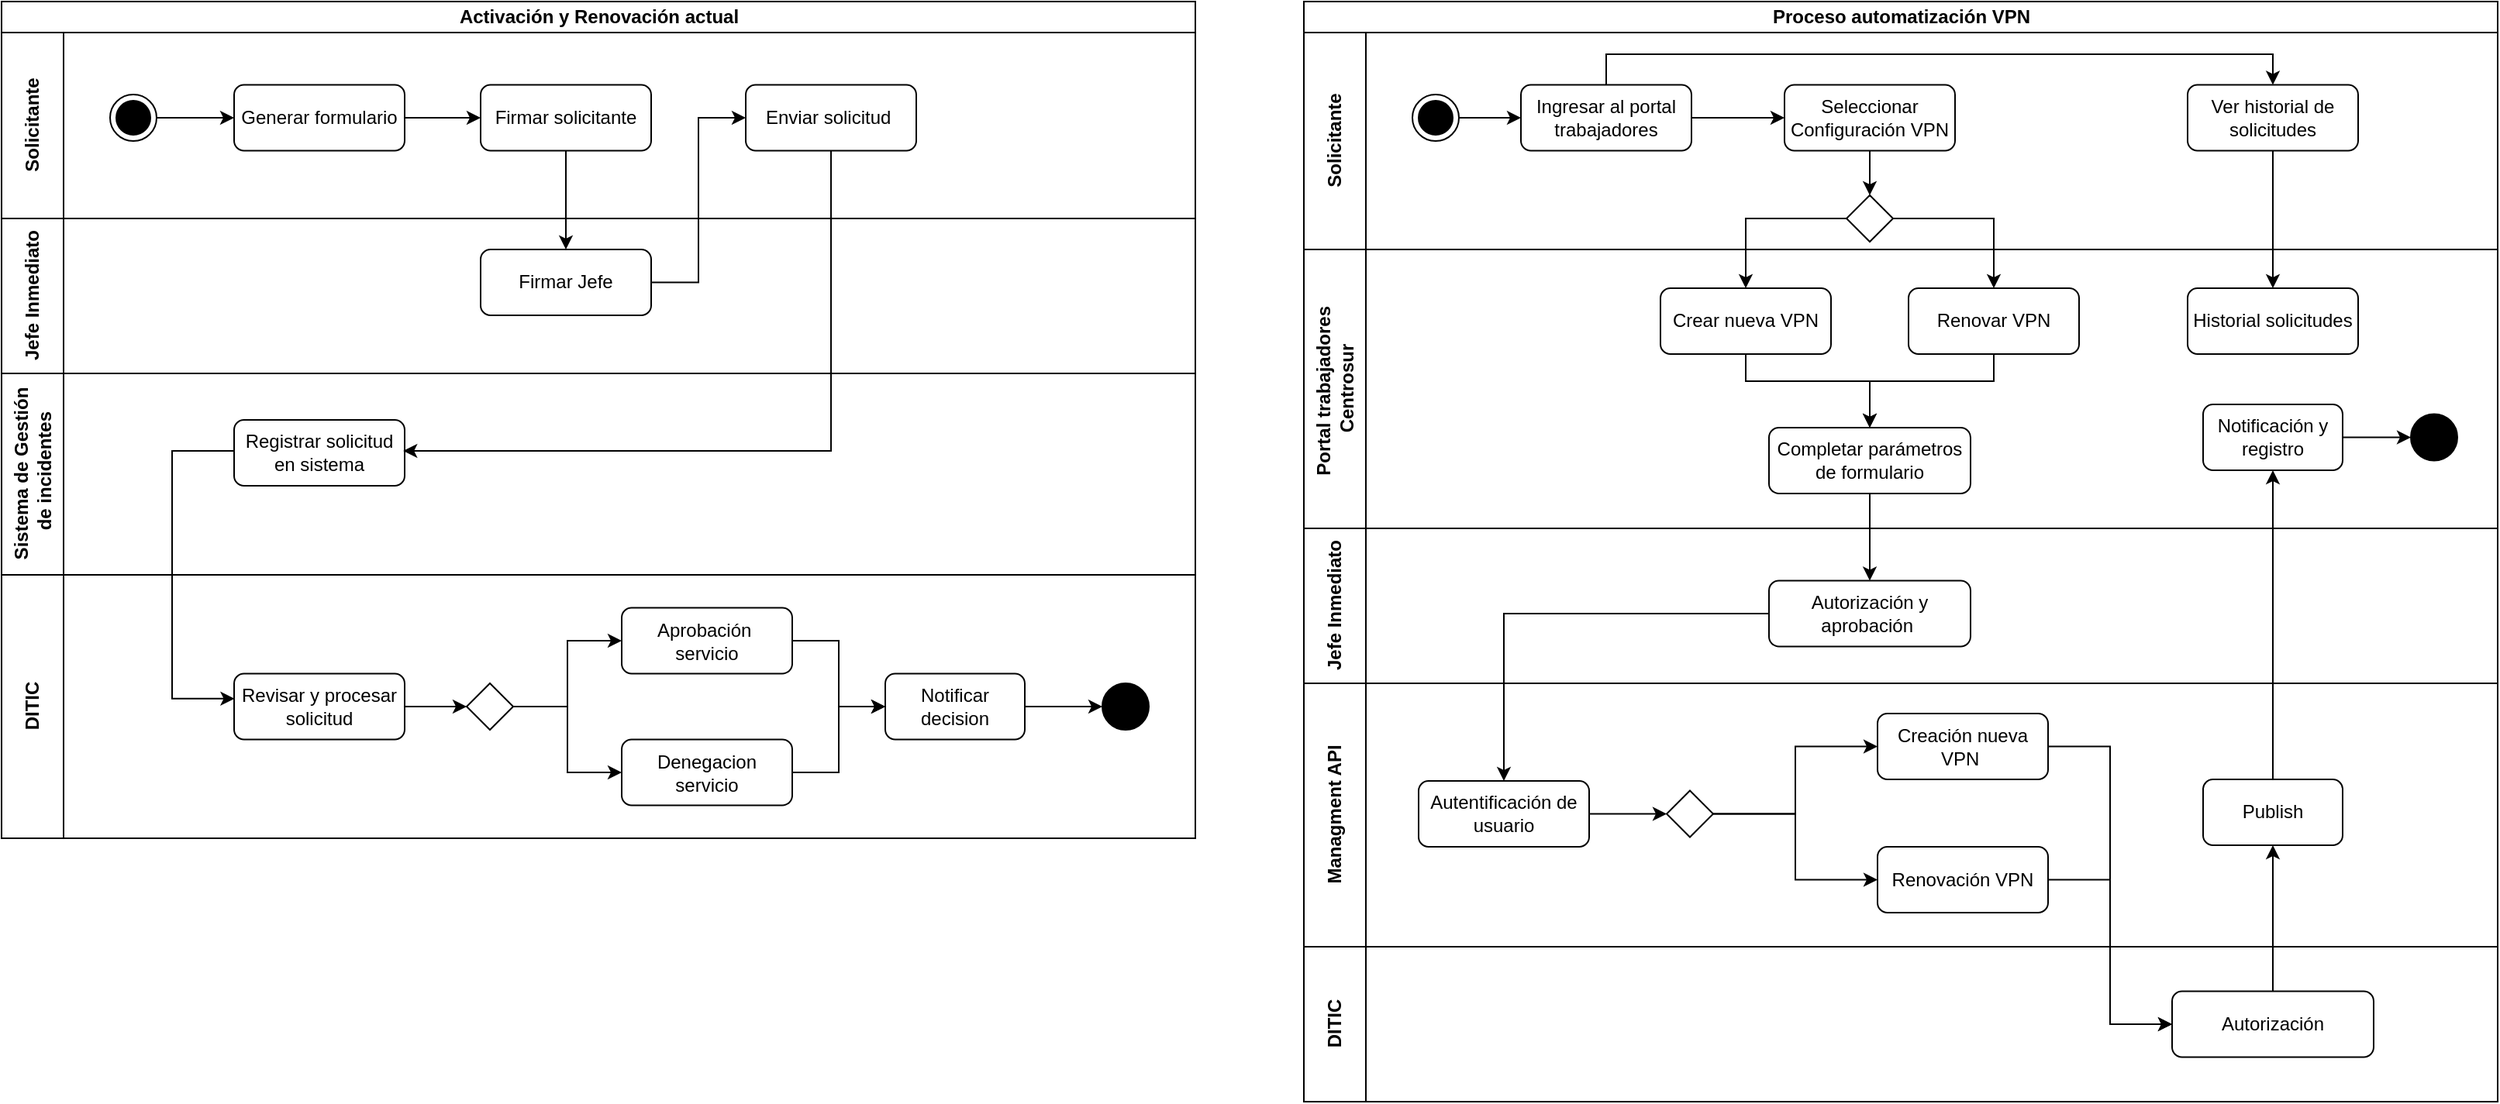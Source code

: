 <mxfile version="24.7.7">
  <diagram id="prtHgNgQTEPvFCAcTncT" name="Page-1">
    <mxGraphModel dx="1032" dy="446" grid="1" gridSize="10" guides="1" tooltips="1" connect="1" arrows="1" fold="1" page="1" pageScale="1" pageWidth="827" pageHeight="1169" math="0" shadow="0">
      <root>
        <mxCell id="0" />
        <mxCell id="1" parent="0" />
        <mxCell id="noe4gfNRGWv2lA2J6sTW-7" value="Activación y Renovación actual" style="swimlane;childLayout=stackLayout;resizeParent=1;resizeParentMax=0;horizontal=1;startSize=20;horizontalStack=0;html=1;" parent="1" vertex="1">
          <mxGeometry x="20" y="40" width="770" height="540" as="geometry" />
        </mxCell>
        <mxCell id="noe4gfNRGWv2lA2J6sTW-8" value="Solicitante" style="swimlane;startSize=40;horizontal=0;html=1;" parent="noe4gfNRGWv2lA2J6sTW-7" vertex="1">
          <mxGeometry y="20" width="770" height="120" as="geometry" />
        </mxCell>
        <mxCell id="noe4gfNRGWv2lA2J6sTW-21" style="edgeStyle=orthogonalEdgeStyle;rounded=0;orthogonalLoop=1;jettySize=auto;html=1;exitX=1;exitY=0.5;exitDx=0;exitDy=0;entryX=0;entryY=0.5;entryDx=0;entryDy=0;" parent="noe4gfNRGWv2lA2J6sTW-8" source="noe4gfNRGWv2lA2J6sTW-16" target="noe4gfNRGWv2lA2J6sTW-20" edge="1">
          <mxGeometry relative="1" as="geometry" />
        </mxCell>
        <mxCell id="noe4gfNRGWv2lA2J6sTW-16" value="" style="ellipse;html=1;shape=endState;fillColor=strokeColor;" parent="noe4gfNRGWv2lA2J6sTW-8" vertex="1">
          <mxGeometry x="70" y="40" width="30" height="30" as="geometry" />
        </mxCell>
        <mxCell id="noe4gfNRGWv2lA2J6sTW-29" style="edgeStyle=orthogonalEdgeStyle;rounded=0;orthogonalLoop=1;jettySize=auto;html=1;exitX=1;exitY=0.5;exitDx=0;exitDy=0;entryX=0;entryY=0.5;entryDx=0;entryDy=0;" parent="noe4gfNRGWv2lA2J6sTW-8" source="noe4gfNRGWv2lA2J6sTW-20" target="noe4gfNRGWv2lA2J6sTW-27" edge="1">
          <mxGeometry relative="1" as="geometry" />
        </mxCell>
        <mxCell id="noe4gfNRGWv2lA2J6sTW-20" value="Generar formulario" style="rounded=1;whiteSpace=wrap;html=1;" parent="noe4gfNRGWv2lA2J6sTW-8" vertex="1">
          <mxGeometry x="150" y="33.75" width="110" height="42.5" as="geometry" />
        </mxCell>
        <mxCell id="noe4gfNRGWv2lA2J6sTW-27" value="Firmar solicitante" style="rounded=1;whiteSpace=wrap;html=1;" parent="noe4gfNRGWv2lA2J6sTW-8" vertex="1">
          <mxGeometry x="309" y="33.75" width="110" height="42.5" as="geometry" />
        </mxCell>
        <mxCell id="noe4gfNRGWv2lA2J6sTW-50" value="Enviar solicitud&amp;nbsp;" style="rounded=1;whiteSpace=wrap;html=1;" parent="noe4gfNRGWv2lA2J6sTW-8" vertex="1">
          <mxGeometry x="480" y="33.75" width="110" height="42.5" as="geometry" />
        </mxCell>
        <mxCell id="noe4gfNRGWv2lA2J6sTW-9" value="Jefe Inmediato" style="swimlane;startSize=40;horizontal=0;html=1;" parent="noe4gfNRGWv2lA2J6sTW-7" vertex="1">
          <mxGeometry y="140" width="770" height="100" as="geometry" />
        </mxCell>
        <mxCell id="noe4gfNRGWv2lA2J6sTW-43" value="Firmar Jefe" style="rounded=1;whiteSpace=wrap;html=1;" parent="noe4gfNRGWv2lA2J6sTW-9" vertex="1">
          <mxGeometry x="309" y="20" width="110" height="42.5" as="geometry" />
        </mxCell>
        <mxCell id="noe4gfNRGWv2lA2J6sTW-35" style="edgeStyle=orthogonalEdgeStyle;rounded=0;orthogonalLoop=1;jettySize=auto;html=1;exitX=0;exitY=0.5;exitDx=0;exitDy=0;entryX=0.002;entryY=0.38;entryDx=0;entryDy=0;entryPerimeter=0;" parent="noe4gfNRGWv2lA2J6sTW-7" source="noe4gfNRGWv2lA2J6sTW-28" target="noe4gfNRGWv2lA2J6sTW-34" edge="1">
          <mxGeometry relative="1" as="geometry">
            <Array as="points">
              <mxPoint x="150" y="290" />
              <mxPoint x="110" y="290" />
              <mxPoint x="110" y="450" />
            </Array>
          </mxGeometry>
        </mxCell>
        <mxCell id="noe4gfNRGWv2lA2J6sTW-10" value="Sistema de Gestión&lt;div&gt;&amp;nbsp;de incidentes&lt;/div&gt;" style="swimlane;startSize=40;horizontal=0;html=1;" parent="noe4gfNRGWv2lA2J6sTW-7" vertex="1">
          <mxGeometry y="240" width="770" height="130" as="geometry" />
        </mxCell>
        <mxCell id="noe4gfNRGWv2lA2J6sTW-28" value="Registrar solicitud en sistema" style="rounded=1;whiteSpace=wrap;html=1;" parent="noe4gfNRGWv2lA2J6sTW-10" vertex="1">
          <mxGeometry x="150" y="30" width="110" height="42.5" as="geometry" />
        </mxCell>
        <mxCell id="noe4gfNRGWv2lA2J6sTW-44" style="edgeStyle=orthogonalEdgeStyle;rounded=0;orthogonalLoop=1;jettySize=auto;html=1;" parent="noe4gfNRGWv2lA2J6sTW-7" source="noe4gfNRGWv2lA2J6sTW-27" target="noe4gfNRGWv2lA2J6sTW-43" edge="1">
          <mxGeometry relative="1" as="geometry" />
        </mxCell>
        <mxCell id="noe4gfNRGWv2lA2J6sTW-51" style="edgeStyle=orthogonalEdgeStyle;rounded=0;orthogonalLoop=1;jettySize=auto;html=1;exitX=1;exitY=0.5;exitDx=0;exitDy=0;entryX=0;entryY=0.5;entryDx=0;entryDy=0;" parent="noe4gfNRGWv2lA2J6sTW-7" source="noe4gfNRGWv2lA2J6sTW-43" target="noe4gfNRGWv2lA2J6sTW-50" edge="1">
          <mxGeometry relative="1" as="geometry" />
        </mxCell>
        <mxCell id="noe4gfNRGWv2lA2J6sTW-52" style="edgeStyle=orthogonalEdgeStyle;rounded=0;orthogonalLoop=1;jettySize=auto;html=1;exitX=0.5;exitY=1;exitDx=0;exitDy=0;entryX=0.992;entryY=0.478;entryDx=0;entryDy=0;entryPerimeter=0;" parent="noe4gfNRGWv2lA2J6sTW-7" source="noe4gfNRGWv2lA2J6sTW-50" target="noe4gfNRGWv2lA2J6sTW-28" edge="1">
          <mxGeometry relative="1" as="geometry">
            <Array as="points">
              <mxPoint x="535" y="290" />
              <mxPoint x="259" y="290" />
            </Array>
          </mxGeometry>
        </mxCell>
        <mxCell id="noe4gfNRGWv2lA2J6sTW-11" value="DITIC" style="swimlane;startSize=40;horizontal=0;html=1;" parent="noe4gfNRGWv2lA2J6sTW-7" vertex="1">
          <mxGeometry y="370" width="770" height="170" as="geometry" />
        </mxCell>
        <mxCell id="noe4gfNRGWv2lA2J6sTW-40" style="edgeStyle=orthogonalEdgeStyle;rounded=0;orthogonalLoop=1;jettySize=auto;html=1;entryX=0;entryY=0.5;entryDx=0;entryDy=0;" parent="noe4gfNRGWv2lA2J6sTW-11" source="noe4gfNRGWv2lA2J6sTW-18" target="noe4gfNRGWv2lA2J6sTW-39" edge="1">
          <mxGeometry relative="1" as="geometry" />
        </mxCell>
        <mxCell id="noe4gfNRGWv2lA2J6sTW-41" style="edgeStyle=orthogonalEdgeStyle;rounded=0;orthogonalLoop=1;jettySize=auto;html=1;entryX=0;entryY=0.5;entryDx=0;entryDy=0;" parent="noe4gfNRGWv2lA2J6sTW-11" source="noe4gfNRGWv2lA2J6sTW-18" target="noe4gfNRGWv2lA2J6sTW-38" edge="1">
          <mxGeometry relative="1" as="geometry" />
        </mxCell>
        <mxCell id="noe4gfNRGWv2lA2J6sTW-18" value="" style="rhombus;" parent="noe4gfNRGWv2lA2J6sTW-11" vertex="1">
          <mxGeometry x="300" y="70" width="30" height="30" as="geometry" />
        </mxCell>
        <mxCell id="noe4gfNRGWv2lA2J6sTW-37" style="edgeStyle=orthogonalEdgeStyle;rounded=0;orthogonalLoop=1;jettySize=auto;html=1;exitX=1;exitY=0.5;exitDx=0;exitDy=0;" parent="noe4gfNRGWv2lA2J6sTW-11" source="noe4gfNRGWv2lA2J6sTW-34" target="noe4gfNRGWv2lA2J6sTW-18" edge="1">
          <mxGeometry relative="1" as="geometry" />
        </mxCell>
        <mxCell id="noe4gfNRGWv2lA2J6sTW-34" value="Revisar y procesar solicitud" style="rounded=1;whiteSpace=wrap;html=1;" parent="noe4gfNRGWv2lA2J6sTW-11" vertex="1">
          <mxGeometry x="150" y="63.75" width="110" height="42.5" as="geometry" />
        </mxCell>
        <mxCell id="noe4gfNRGWv2lA2J6sTW-47" style="edgeStyle=orthogonalEdgeStyle;rounded=0;orthogonalLoop=1;jettySize=auto;html=1;exitX=1;exitY=0.5;exitDx=0;exitDy=0;entryX=0;entryY=0.5;entryDx=0;entryDy=0;" parent="noe4gfNRGWv2lA2J6sTW-11" source="noe4gfNRGWv2lA2J6sTW-38" target="noe4gfNRGWv2lA2J6sTW-46" edge="1">
          <mxGeometry relative="1" as="geometry" />
        </mxCell>
        <mxCell id="noe4gfNRGWv2lA2J6sTW-38" value="Aprobación&amp;nbsp;&lt;div&gt;servicio&lt;/div&gt;" style="rounded=1;whiteSpace=wrap;html=1;" parent="noe4gfNRGWv2lA2J6sTW-11" vertex="1">
          <mxGeometry x="400" y="21.25" width="110" height="42.5" as="geometry" />
        </mxCell>
        <mxCell id="noe4gfNRGWv2lA2J6sTW-48" style="edgeStyle=orthogonalEdgeStyle;rounded=0;orthogonalLoop=1;jettySize=auto;html=1;exitX=1;exitY=0.5;exitDx=0;exitDy=0;" parent="noe4gfNRGWv2lA2J6sTW-11" source="noe4gfNRGWv2lA2J6sTW-39" target="noe4gfNRGWv2lA2J6sTW-46" edge="1">
          <mxGeometry relative="1" as="geometry" />
        </mxCell>
        <mxCell id="noe4gfNRGWv2lA2J6sTW-39" value="Denegacion servicio" style="rounded=1;whiteSpace=wrap;html=1;" parent="noe4gfNRGWv2lA2J6sTW-11" vertex="1">
          <mxGeometry x="400" y="106.25" width="110" height="42.5" as="geometry" />
        </mxCell>
        <mxCell id="noe4gfNRGWv2lA2J6sTW-49" style="edgeStyle=orthogonalEdgeStyle;rounded=0;orthogonalLoop=1;jettySize=auto;html=1;" parent="noe4gfNRGWv2lA2J6sTW-11" source="noe4gfNRGWv2lA2J6sTW-46" target="noe4gfNRGWv2lA2J6sTW-17" edge="1">
          <mxGeometry relative="1" as="geometry" />
        </mxCell>
        <mxCell id="noe4gfNRGWv2lA2J6sTW-46" value="Notificar decision" style="rounded=1;whiteSpace=wrap;html=1;" parent="noe4gfNRGWv2lA2J6sTW-11" vertex="1">
          <mxGeometry x="570" y="63.75" width="90" height="42.5" as="geometry" />
        </mxCell>
        <mxCell id="noe4gfNRGWv2lA2J6sTW-17" value="" style="ellipse;fillColor=strokeColor;html=1;" parent="noe4gfNRGWv2lA2J6sTW-11" vertex="1">
          <mxGeometry x="710" y="70" width="30" height="30" as="geometry" />
        </mxCell>
        <mxCell id="noe4gfNRGWv2lA2J6sTW-54" value="Proceso automatización VPN" style="swimlane;childLayout=stackLayout;resizeParent=1;resizeParentMax=0;horizontal=1;startSize=20;horizontalStack=0;html=1;" parent="1" vertex="1">
          <mxGeometry x="860" y="40" width="770" height="710" as="geometry" />
        </mxCell>
        <mxCell id="noe4gfNRGWv2lA2J6sTW-55" value="Solicitante" style="swimlane;startSize=40;horizontal=0;html=1;" parent="noe4gfNRGWv2lA2J6sTW-54" vertex="1">
          <mxGeometry y="20" width="770" height="140" as="geometry">
            <mxRectangle y="160" width="770" height="40" as="alternateBounds" />
          </mxGeometry>
        </mxCell>
        <mxCell id="noe4gfNRGWv2lA2J6sTW-56" style="edgeStyle=orthogonalEdgeStyle;rounded=0;orthogonalLoop=1;jettySize=auto;html=1;exitX=1;exitY=0.5;exitDx=0;exitDy=0;entryX=0;entryY=0.5;entryDx=0;entryDy=0;" parent="noe4gfNRGWv2lA2J6sTW-55" source="noe4gfNRGWv2lA2J6sTW-57" target="noe4gfNRGWv2lA2J6sTW-59" edge="1">
          <mxGeometry relative="1" as="geometry" />
        </mxCell>
        <mxCell id="noe4gfNRGWv2lA2J6sTW-57" value="" style="ellipse;html=1;shape=endState;fillColor=strokeColor;" parent="noe4gfNRGWv2lA2J6sTW-55" vertex="1">
          <mxGeometry x="70" y="40" width="30" height="30" as="geometry" />
        </mxCell>
        <mxCell id="noe4gfNRGWv2lA2J6sTW-92" style="edgeStyle=orthogonalEdgeStyle;rounded=0;orthogonalLoop=1;jettySize=auto;html=1;exitX=1;exitY=0.5;exitDx=0;exitDy=0;entryX=0;entryY=0.5;entryDx=0;entryDy=0;" parent="noe4gfNRGWv2lA2J6sTW-55" source="noe4gfNRGWv2lA2J6sTW-59" target="noe4gfNRGWv2lA2J6sTW-61" edge="1">
          <mxGeometry relative="1" as="geometry" />
        </mxCell>
        <mxCell id="GDcYB6Bzzp1uQZlanHpw-4" style="edgeStyle=orthogonalEdgeStyle;rounded=0;orthogonalLoop=1;jettySize=auto;html=1;entryX=0.5;entryY=0;entryDx=0;entryDy=0;exitX=0.5;exitY=0;exitDx=0;exitDy=0;" edge="1" parent="noe4gfNRGWv2lA2J6sTW-55" source="noe4gfNRGWv2lA2J6sTW-59" target="V7ezKJtM_iHULXk7BGkr-4">
          <mxGeometry relative="1" as="geometry">
            <Array as="points">
              <mxPoint x="195" y="14" />
              <mxPoint x="625" y="14" />
            </Array>
          </mxGeometry>
        </mxCell>
        <mxCell id="noe4gfNRGWv2lA2J6sTW-59" value="Ingresar al portal trabajadores" style="rounded=1;whiteSpace=wrap;html=1;" parent="noe4gfNRGWv2lA2J6sTW-55" vertex="1">
          <mxGeometry x="140" y="33.75" width="110" height="42.5" as="geometry" />
        </mxCell>
        <mxCell id="noe4gfNRGWv2lA2J6sTW-61" value="Seleccionar Configuración VPN" style="rounded=1;whiteSpace=wrap;html=1;" parent="noe4gfNRGWv2lA2J6sTW-55" vertex="1">
          <mxGeometry x="310" y="33.75" width="110" height="42.5" as="geometry" />
        </mxCell>
        <mxCell id="noe4gfNRGWv2lA2J6sTW-85" value="" style="rhombus;" parent="noe4gfNRGWv2lA2J6sTW-55" vertex="1">
          <mxGeometry x="350" y="105" width="30" height="30" as="geometry" />
        </mxCell>
        <mxCell id="noe4gfNRGWv2lA2J6sTW-93" style="edgeStyle=orthogonalEdgeStyle;rounded=0;orthogonalLoop=1;jettySize=auto;html=1;entryX=0.5;entryY=0;entryDx=0;entryDy=0;" parent="noe4gfNRGWv2lA2J6sTW-55" source="noe4gfNRGWv2lA2J6sTW-61" target="noe4gfNRGWv2lA2J6sTW-85" edge="1">
          <mxGeometry relative="1" as="geometry" />
        </mxCell>
        <mxCell id="V7ezKJtM_iHULXk7BGkr-4" value="Ver historial de solicitudes" style="rounded=1;whiteSpace=wrap;html=1;" parent="noe4gfNRGWv2lA2J6sTW-55" vertex="1">
          <mxGeometry x="570" y="33.75" width="110" height="42.5" as="geometry" />
        </mxCell>
        <mxCell id="noe4gfNRGWv2lA2J6sTW-65" value="Portal trabajadores&amp;nbsp;&lt;div&gt;Centrosur&lt;/div&gt;" style="swimlane;startSize=40;horizontal=0;html=1;" parent="noe4gfNRGWv2lA2J6sTW-54" vertex="1">
          <mxGeometry y="160" width="770" height="180" as="geometry" />
        </mxCell>
        <mxCell id="noe4gfNRGWv2lA2J6sTW-84" value="Completar parámetros de formulario" style="rounded=1;whiteSpace=wrap;html=1;" parent="noe4gfNRGWv2lA2J6sTW-65" vertex="1">
          <mxGeometry x="300" y="115" width="130" height="42.5" as="geometry" />
        </mxCell>
        <mxCell id="noe4gfNRGWv2lA2J6sTW-95" style="edgeStyle=orthogonalEdgeStyle;rounded=0;orthogonalLoop=1;jettySize=auto;html=1;" parent="noe4gfNRGWv2lA2J6sTW-65" source="noe4gfNRGWv2lA2J6sTW-66" target="noe4gfNRGWv2lA2J6sTW-84" edge="1">
          <mxGeometry relative="1" as="geometry">
            <Array as="points">
              <mxPoint x="285" y="85" />
              <mxPoint x="365" y="85" />
            </Array>
          </mxGeometry>
        </mxCell>
        <mxCell id="noe4gfNRGWv2lA2J6sTW-66" value="Crear nueva VPN" style="rounded=1;whiteSpace=wrap;html=1;" parent="noe4gfNRGWv2lA2J6sTW-65" vertex="1">
          <mxGeometry x="230" y="25" width="110" height="42.5" as="geometry" />
        </mxCell>
        <mxCell id="noe4gfNRGWv2lA2J6sTW-96" style="edgeStyle=orthogonalEdgeStyle;rounded=0;orthogonalLoop=1;jettySize=auto;html=1;" parent="noe4gfNRGWv2lA2J6sTW-65" source="noe4gfNRGWv2lA2J6sTW-83" target="noe4gfNRGWv2lA2J6sTW-84" edge="1">
          <mxGeometry relative="1" as="geometry">
            <Array as="points">
              <mxPoint x="445" y="85" />
              <mxPoint x="365" y="85" />
            </Array>
          </mxGeometry>
        </mxCell>
        <mxCell id="noe4gfNRGWv2lA2J6sTW-83" value="Renovar VPN" style="rounded=1;whiteSpace=wrap;html=1;" parent="noe4gfNRGWv2lA2J6sTW-65" vertex="1">
          <mxGeometry x="390" y="25" width="110" height="42.5" as="geometry" />
        </mxCell>
        <mxCell id="V7ezKJtM_iHULXk7BGkr-1" value="Notificación y registro" style="rounded=1;whiteSpace=wrap;html=1;" parent="noe4gfNRGWv2lA2J6sTW-65" vertex="1">
          <mxGeometry x="580" y="100" width="90" height="42.5" as="geometry" />
        </mxCell>
        <mxCell id="noe4gfNRGWv2lA2J6sTW-82" value="" style="ellipse;fillColor=strokeColor;html=1;" parent="noe4gfNRGWv2lA2J6sTW-65" vertex="1">
          <mxGeometry x="714" y="106.25" width="30" height="30" as="geometry" />
        </mxCell>
        <mxCell id="V7ezKJtM_iHULXk7BGkr-3" style="edgeStyle=orthogonalEdgeStyle;rounded=0;orthogonalLoop=1;jettySize=auto;html=1;" parent="noe4gfNRGWv2lA2J6sTW-65" source="V7ezKJtM_iHULXk7BGkr-1" target="noe4gfNRGWv2lA2J6sTW-82" edge="1">
          <mxGeometry relative="1" as="geometry" />
        </mxCell>
        <mxCell id="GDcYB6Bzzp1uQZlanHpw-5" value="Historial solicitudes" style="rounded=1;whiteSpace=wrap;html=1;" vertex="1" parent="noe4gfNRGWv2lA2J6sTW-65">
          <mxGeometry x="570" y="25" width="110" height="42.5" as="geometry" />
        </mxCell>
        <mxCell id="fS-RcKjKOrNgB4Vsdlcl-1" value="Jefe Inmediato" style="swimlane;startSize=40;horizontal=0;html=1;" parent="noe4gfNRGWv2lA2J6sTW-54" vertex="1">
          <mxGeometry y="340" width="770" height="100" as="geometry" />
        </mxCell>
        <mxCell id="fS-RcKjKOrNgB4Vsdlcl-9" value="Autorización y aprobación&amp;nbsp;" style="rounded=1;whiteSpace=wrap;html=1;" parent="fS-RcKjKOrNgB4Vsdlcl-1" vertex="1">
          <mxGeometry x="300" y="33.75" width="130" height="42.5" as="geometry" />
        </mxCell>
        <mxCell id="noe4gfNRGWv2lA2J6sTW-70" value="Managment API" style="swimlane;startSize=40;horizontal=0;html=1;" parent="noe4gfNRGWv2lA2J6sTW-54" vertex="1">
          <mxGeometry y="440" width="770" height="170" as="geometry" />
        </mxCell>
        <mxCell id="noe4gfNRGWv2lA2J6sTW-71" style="edgeStyle=orthogonalEdgeStyle;rounded=0;orthogonalLoop=1;jettySize=auto;html=1;entryX=0;entryY=0.5;entryDx=0;entryDy=0;" parent="noe4gfNRGWv2lA2J6sTW-70" source="noe4gfNRGWv2lA2J6sTW-73" target="noe4gfNRGWv2lA2J6sTW-79" edge="1">
          <mxGeometry relative="1" as="geometry" />
        </mxCell>
        <mxCell id="noe4gfNRGWv2lA2J6sTW-72" style="edgeStyle=orthogonalEdgeStyle;rounded=0;orthogonalLoop=1;jettySize=auto;html=1;entryX=0;entryY=0.5;entryDx=0;entryDy=0;" parent="noe4gfNRGWv2lA2J6sTW-70" source="noe4gfNRGWv2lA2J6sTW-73" target="noe4gfNRGWv2lA2J6sTW-77" edge="1">
          <mxGeometry relative="1" as="geometry" />
        </mxCell>
        <mxCell id="noe4gfNRGWv2lA2J6sTW-73" value="" style="rhombus;" parent="noe4gfNRGWv2lA2J6sTW-70" vertex="1">
          <mxGeometry x="234" y="69.25" width="30" height="30" as="geometry" />
        </mxCell>
        <mxCell id="noe4gfNRGWv2lA2J6sTW-100" style="edgeStyle=orthogonalEdgeStyle;rounded=0;orthogonalLoop=1;jettySize=auto;html=1;entryX=0;entryY=0.5;entryDx=0;entryDy=0;" parent="noe4gfNRGWv2lA2J6sTW-70" source="noe4gfNRGWv2lA2J6sTW-75" target="noe4gfNRGWv2lA2J6sTW-73" edge="1">
          <mxGeometry relative="1" as="geometry" />
        </mxCell>
        <mxCell id="noe4gfNRGWv2lA2J6sTW-75" value="Autentificación de usuario" style="rounded=1;whiteSpace=wrap;html=1;" parent="noe4gfNRGWv2lA2J6sTW-70" vertex="1">
          <mxGeometry x="74" y="63" width="110" height="42.5" as="geometry" />
        </mxCell>
        <mxCell id="noe4gfNRGWv2lA2J6sTW-77" value="Creación nueva VPN&amp;nbsp;" style="rounded=1;whiteSpace=wrap;html=1;" parent="noe4gfNRGWv2lA2J6sTW-70" vertex="1">
          <mxGeometry x="370" y="19.5" width="110" height="42.5" as="geometry" />
        </mxCell>
        <mxCell id="noe4gfNRGWv2lA2J6sTW-79" value="Renovación VPN" style="rounded=1;whiteSpace=wrap;html=1;" parent="noe4gfNRGWv2lA2J6sTW-70" vertex="1">
          <mxGeometry x="370" y="105.5" width="110" height="42.5" as="geometry" />
        </mxCell>
        <mxCell id="noe4gfNRGWv2lA2J6sTW-81" value="Publish" style="rounded=1;whiteSpace=wrap;html=1;" parent="noe4gfNRGWv2lA2J6sTW-70" vertex="1">
          <mxGeometry x="580" y="62" width="90" height="42.5" as="geometry" />
        </mxCell>
        <mxCell id="GDcYB6Bzzp1uQZlanHpw-8" value="DITIC" style="swimlane;startSize=40;horizontal=0;html=1;" vertex="1" parent="noe4gfNRGWv2lA2J6sTW-54">
          <mxGeometry y="610" width="770" height="100" as="geometry" />
        </mxCell>
        <mxCell id="GDcYB6Bzzp1uQZlanHpw-9" value="Autorización" style="rounded=1;whiteSpace=wrap;html=1;" vertex="1" parent="GDcYB6Bzzp1uQZlanHpw-8">
          <mxGeometry x="560" y="28.75" width="130" height="42.5" as="geometry" />
        </mxCell>
        <mxCell id="noe4gfNRGWv2lA2J6sTW-90" style="edgeStyle=orthogonalEdgeStyle;rounded=0;orthogonalLoop=1;jettySize=auto;html=1;exitX=0;exitY=0.5;exitDx=0;exitDy=0;" parent="noe4gfNRGWv2lA2J6sTW-54" source="noe4gfNRGWv2lA2J6sTW-85" target="noe4gfNRGWv2lA2J6sTW-66" edge="1">
          <mxGeometry relative="1" as="geometry" />
        </mxCell>
        <mxCell id="noe4gfNRGWv2lA2J6sTW-89" style="edgeStyle=orthogonalEdgeStyle;rounded=0;orthogonalLoop=1;jettySize=auto;html=1;" parent="noe4gfNRGWv2lA2J6sTW-54" source="noe4gfNRGWv2lA2J6sTW-85" target="noe4gfNRGWv2lA2J6sTW-83" edge="1">
          <mxGeometry relative="1" as="geometry" />
        </mxCell>
        <mxCell id="fS-RcKjKOrNgB4Vsdlcl-12" style="edgeStyle=orthogonalEdgeStyle;rounded=0;orthogonalLoop=1;jettySize=auto;html=1;exitX=0.5;exitY=1;exitDx=0;exitDy=0;" parent="noe4gfNRGWv2lA2J6sTW-54" source="noe4gfNRGWv2lA2J6sTW-84" target="fS-RcKjKOrNgB4Vsdlcl-9" edge="1">
          <mxGeometry relative="1" as="geometry" />
        </mxCell>
        <mxCell id="fS-RcKjKOrNgB4Vsdlcl-13" style="edgeStyle=orthogonalEdgeStyle;rounded=0;orthogonalLoop=1;jettySize=auto;html=1;" parent="noe4gfNRGWv2lA2J6sTW-54" source="fS-RcKjKOrNgB4Vsdlcl-9" target="noe4gfNRGWv2lA2J6sTW-75" edge="1">
          <mxGeometry relative="1" as="geometry" />
        </mxCell>
        <mxCell id="V7ezKJtM_iHULXk7BGkr-2" style="edgeStyle=orthogonalEdgeStyle;rounded=0;orthogonalLoop=1;jettySize=auto;html=1;" parent="noe4gfNRGWv2lA2J6sTW-54" source="noe4gfNRGWv2lA2J6sTW-81" target="V7ezKJtM_iHULXk7BGkr-1" edge="1">
          <mxGeometry relative="1" as="geometry" />
        </mxCell>
        <mxCell id="GDcYB6Bzzp1uQZlanHpw-7" style="edgeStyle=orthogonalEdgeStyle;rounded=0;orthogonalLoop=1;jettySize=auto;html=1;" edge="1" parent="noe4gfNRGWv2lA2J6sTW-54" source="V7ezKJtM_iHULXk7BGkr-4" target="GDcYB6Bzzp1uQZlanHpw-5">
          <mxGeometry relative="1" as="geometry" />
        </mxCell>
        <mxCell id="noe4gfNRGWv2lA2J6sTW-78" style="edgeStyle=orthogonalEdgeStyle;rounded=0;orthogonalLoop=1;jettySize=auto;html=1;exitX=1;exitY=0.5;exitDx=0;exitDy=0;entryX=0;entryY=0.5;entryDx=0;entryDy=0;" parent="noe4gfNRGWv2lA2J6sTW-54" source="noe4gfNRGWv2lA2J6sTW-79" target="GDcYB6Bzzp1uQZlanHpw-9" edge="1">
          <mxGeometry relative="1" as="geometry" />
        </mxCell>
        <mxCell id="noe4gfNRGWv2lA2J6sTW-76" style="edgeStyle=orthogonalEdgeStyle;rounded=0;orthogonalLoop=1;jettySize=auto;html=1;exitX=1;exitY=0.5;exitDx=0;exitDy=0;entryX=0;entryY=0.5;entryDx=0;entryDy=0;" parent="noe4gfNRGWv2lA2J6sTW-54" source="noe4gfNRGWv2lA2J6sTW-77" target="GDcYB6Bzzp1uQZlanHpw-9" edge="1">
          <mxGeometry relative="1" as="geometry" />
        </mxCell>
        <mxCell id="GDcYB6Bzzp1uQZlanHpw-10" style="edgeStyle=orthogonalEdgeStyle;rounded=0;orthogonalLoop=1;jettySize=auto;html=1;entryX=0.5;entryY=1;entryDx=0;entryDy=0;" edge="1" parent="noe4gfNRGWv2lA2J6sTW-54" source="GDcYB6Bzzp1uQZlanHpw-9" target="noe4gfNRGWv2lA2J6sTW-81">
          <mxGeometry relative="1" as="geometry" />
        </mxCell>
      </root>
    </mxGraphModel>
  </diagram>
</mxfile>
